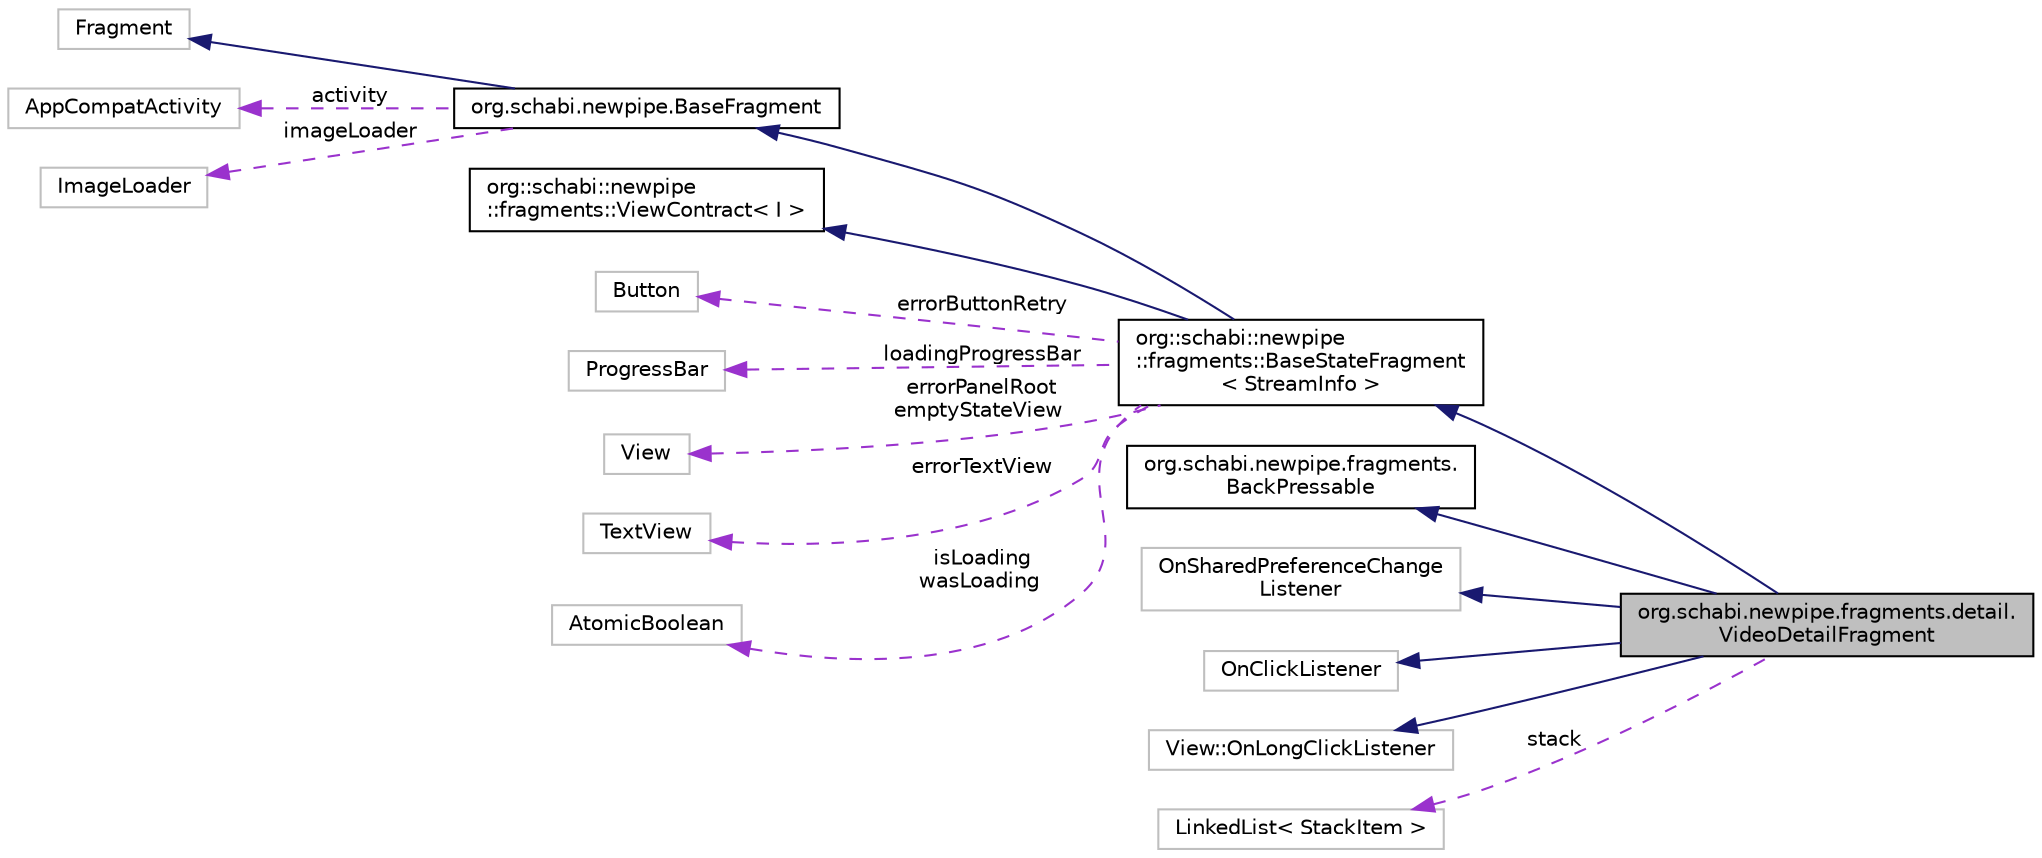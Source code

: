 digraph "org.schabi.newpipe.fragments.detail.VideoDetailFragment"
{
 // LATEX_PDF_SIZE
  edge [fontname="Helvetica",fontsize="10",labelfontname="Helvetica",labelfontsize="10"];
  node [fontname="Helvetica",fontsize="10",shape=record];
  rankdir="LR";
  Node9 [label="org.schabi.newpipe.fragments.detail.\lVideoDetailFragment",height=0.2,width=0.4,color="black", fillcolor="grey75", style="filled", fontcolor="black",tooltip=" "];
  Node10 -> Node9 [dir="back",color="midnightblue",fontsize="10",style="solid",fontname="Helvetica"];
  Node10 [label="org::schabi::newpipe\l::fragments::BaseStateFragment\l\< StreamInfo \>",height=0.2,width=0.4,color="black", fillcolor="white", style="filled",URL="$classorg_1_1schabi_1_1newpipe_1_1fragments_1_1_base_state_fragment.html",tooltip=" "];
  Node11 -> Node10 [dir="back",color="midnightblue",fontsize="10",style="solid",fontname="Helvetica"];
  Node11 [label="org.schabi.newpipe.BaseFragment",height=0.2,width=0.4,color="black", fillcolor="white", style="filled",URL="$classorg_1_1schabi_1_1newpipe_1_1_base_fragment.html",tooltip=" "];
  Node12 -> Node11 [dir="back",color="midnightblue",fontsize="10",style="solid",fontname="Helvetica"];
  Node12 [label="Fragment",height=0.2,width=0.4,color="grey75", fillcolor="white", style="filled",tooltip=" "];
  Node13 -> Node11 [dir="back",color="darkorchid3",fontsize="10",style="dashed",label=" activity" ,fontname="Helvetica"];
  Node13 [label="AppCompatActivity",height=0.2,width=0.4,color="grey75", fillcolor="white", style="filled",tooltip=" "];
  Node14 -> Node11 [dir="back",color="darkorchid3",fontsize="10",style="dashed",label=" imageLoader" ,fontname="Helvetica"];
  Node14 [label="ImageLoader",height=0.2,width=0.4,color="grey75", fillcolor="white", style="filled",tooltip=" "];
  Node15 -> Node10 [dir="back",color="midnightblue",fontsize="10",style="solid",fontname="Helvetica"];
  Node15 [label="org::schabi::newpipe\l::fragments::ViewContract\< I \>",height=0.2,width=0.4,color="black", fillcolor="white", style="filled",URL="$interfaceorg_1_1schabi_1_1newpipe_1_1fragments_1_1_view_contract.html",tooltip=" "];
  Node16 -> Node10 [dir="back",color="darkorchid3",fontsize="10",style="dashed",label=" errorButtonRetry" ,fontname="Helvetica"];
  Node16 [label="Button",height=0.2,width=0.4,color="grey75", fillcolor="white", style="filled",tooltip=" "];
  Node17 -> Node10 [dir="back",color="darkorchid3",fontsize="10",style="dashed",label=" loadingProgressBar" ,fontname="Helvetica"];
  Node17 [label="ProgressBar",height=0.2,width=0.4,color="grey75", fillcolor="white", style="filled",tooltip=" "];
  Node18 -> Node10 [dir="back",color="darkorchid3",fontsize="10",style="dashed",label=" errorPanelRoot\nemptyStateView" ,fontname="Helvetica"];
  Node18 [label="View",height=0.2,width=0.4,color="grey75", fillcolor="white", style="filled",tooltip=" "];
  Node19 -> Node10 [dir="back",color="darkorchid3",fontsize="10",style="dashed",label=" errorTextView" ,fontname="Helvetica"];
  Node19 [label="TextView",height=0.2,width=0.4,color="grey75", fillcolor="white", style="filled",tooltip=" "];
  Node20 -> Node10 [dir="back",color="darkorchid3",fontsize="10",style="dashed",label=" isLoading\nwasLoading" ,fontname="Helvetica"];
  Node20 [label="AtomicBoolean",height=0.2,width=0.4,color="grey75", fillcolor="white", style="filled",tooltip=" "];
  Node21 -> Node9 [dir="back",color="midnightblue",fontsize="10",style="solid",fontname="Helvetica"];
  Node21 [label="org.schabi.newpipe.fragments.\lBackPressable",height=0.2,width=0.4,color="black", fillcolor="white", style="filled",URL="$interfaceorg_1_1schabi_1_1newpipe_1_1fragments_1_1_back_pressable.html",tooltip=" "];
  Node22 -> Node9 [dir="back",color="midnightblue",fontsize="10",style="solid",fontname="Helvetica"];
  Node22 [label="OnSharedPreferenceChange\lListener",height=0.2,width=0.4,color="grey75", fillcolor="white", style="filled",tooltip=" "];
  Node23 -> Node9 [dir="back",color="midnightblue",fontsize="10",style="solid",fontname="Helvetica"];
  Node23 [label="OnClickListener",height=0.2,width=0.4,color="grey75", fillcolor="white", style="filled",tooltip=" "];
  Node24 -> Node9 [dir="back",color="midnightblue",fontsize="10",style="solid",fontname="Helvetica"];
  Node24 [label="View::OnLongClickListener",height=0.2,width=0.4,color="grey75", fillcolor="white", style="filled",tooltip=" "];
  Node25 -> Node9 [dir="back",color="darkorchid3",fontsize="10",style="dashed",label=" stack" ,fontname="Helvetica"];
  Node25 [label="LinkedList\< StackItem \>",height=0.2,width=0.4,color="grey75", fillcolor="white", style="filled",tooltip=" "];
}
